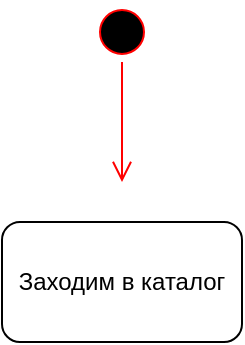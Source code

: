 <mxfile version="21.5.1" type="device">
  <diagram name="Страница 1" id="AQ-EMmjLVaQ5YphDZwDo">
    <mxGraphModel dx="1004" dy="615" grid="1" gridSize="10" guides="1" tooltips="1" connect="1" arrows="1" fold="1" page="1" pageScale="1" pageWidth="827" pageHeight="1169" math="0" shadow="0">
      <root>
        <mxCell id="0" />
        <mxCell id="1" parent="0" />
        <mxCell id="PQmkq8YqTiCSb1fcYC3Y-2" value="" style="ellipse;html=1;shape=startState;fillColor=#000000;strokeColor=#ff0000;" vertex="1" parent="1">
          <mxGeometry x="399" y="40" width="30" height="30" as="geometry" />
        </mxCell>
        <mxCell id="PQmkq8YqTiCSb1fcYC3Y-3" value="" style="edgeStyle=orthogonalEdgeStyle;html=1;verticalAlign=bottom;endArrow=open;endSize=8;strokeColor=#ff0000;rounded=0;" edge="1" source="PQmkq8YqTiCSb1fcYC3Y-2" parent="1">
          <mxGeometry relative="1" as="geometry">
            <mxPoint x="414" y="130" as="targetPoint" />
          </mxGeometry>
        </mxCell>
        <mxCell id="PQmkq8YqTiCSb1fcYC3Y-4" value="Заходим в каталог" style="rounded=1;whiteSpace=wrap;html=1;" vertex="1" parent="1">
          <mxGeometry x="354" y="150" width="120" height="60" as="geometry" />
        </mxCell>
      </root>
    </mxGraphModel>
  </diagram>
</mxfile>
